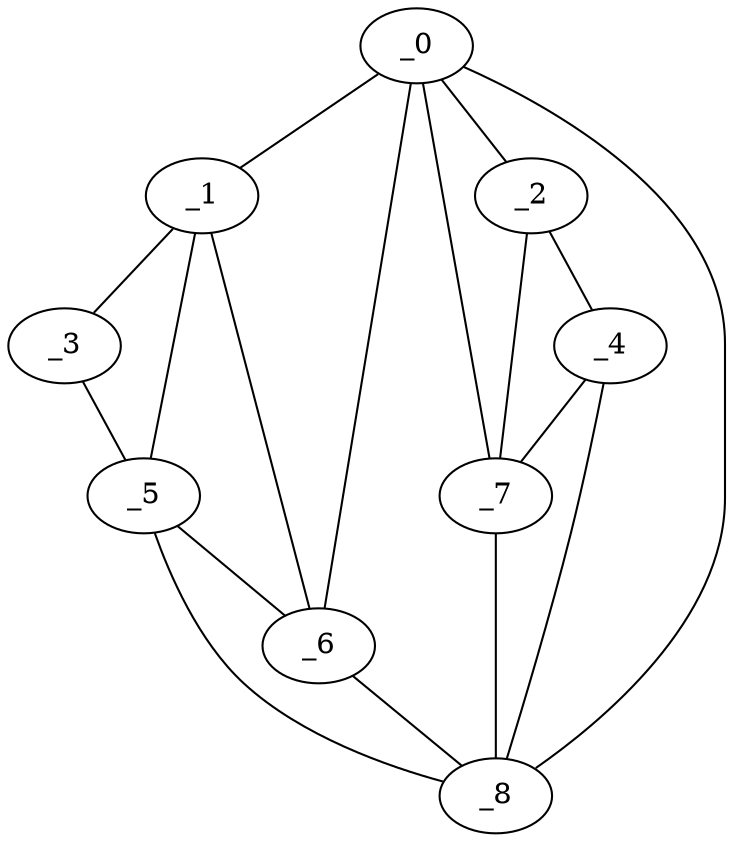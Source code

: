 graph "obj13__270.gxl" {
	_0	 [x=52,
		y=30];
	_1	 [x=54,
		y=5];
	_0 -- _1	 [valence=1];
	_2	 [x=54,
		y=126];
	_0 -- _2	 [valence=1];
	_6	 [x=78,
		y=19];
	_0 -- _6	 [valence=1];
	_7	 [x=80,
		y=73];
	_0 -- _7	 [valence=2];
	_8	 [x=81,
		y=60];
	_0 -- _8	 [valence=2];
	_3	 [x=76,
		y=4];
	_1 -- _3	 [valence=1];
	_5	 [x=78,
		y=9];
	_1 -- _5	 [valence=2];
	_1 -- _6	 [valence=2];
	_4	 [x=77,
		y=126];
	_2 -- _4	 [valence=1];
	_2 -- _7	 [valence=1];
	_3 -- _5	 [valence=1];
	_4 -- _7	 [valence=2];
	_4 -- _8	 [valence=1];
	_5 -- _6	 [valence=1];
	_5 -- _8	 [valence=1];
	_6 -- _8	 [valence=2];
	_7 -- _8	 [valence=1];
}
